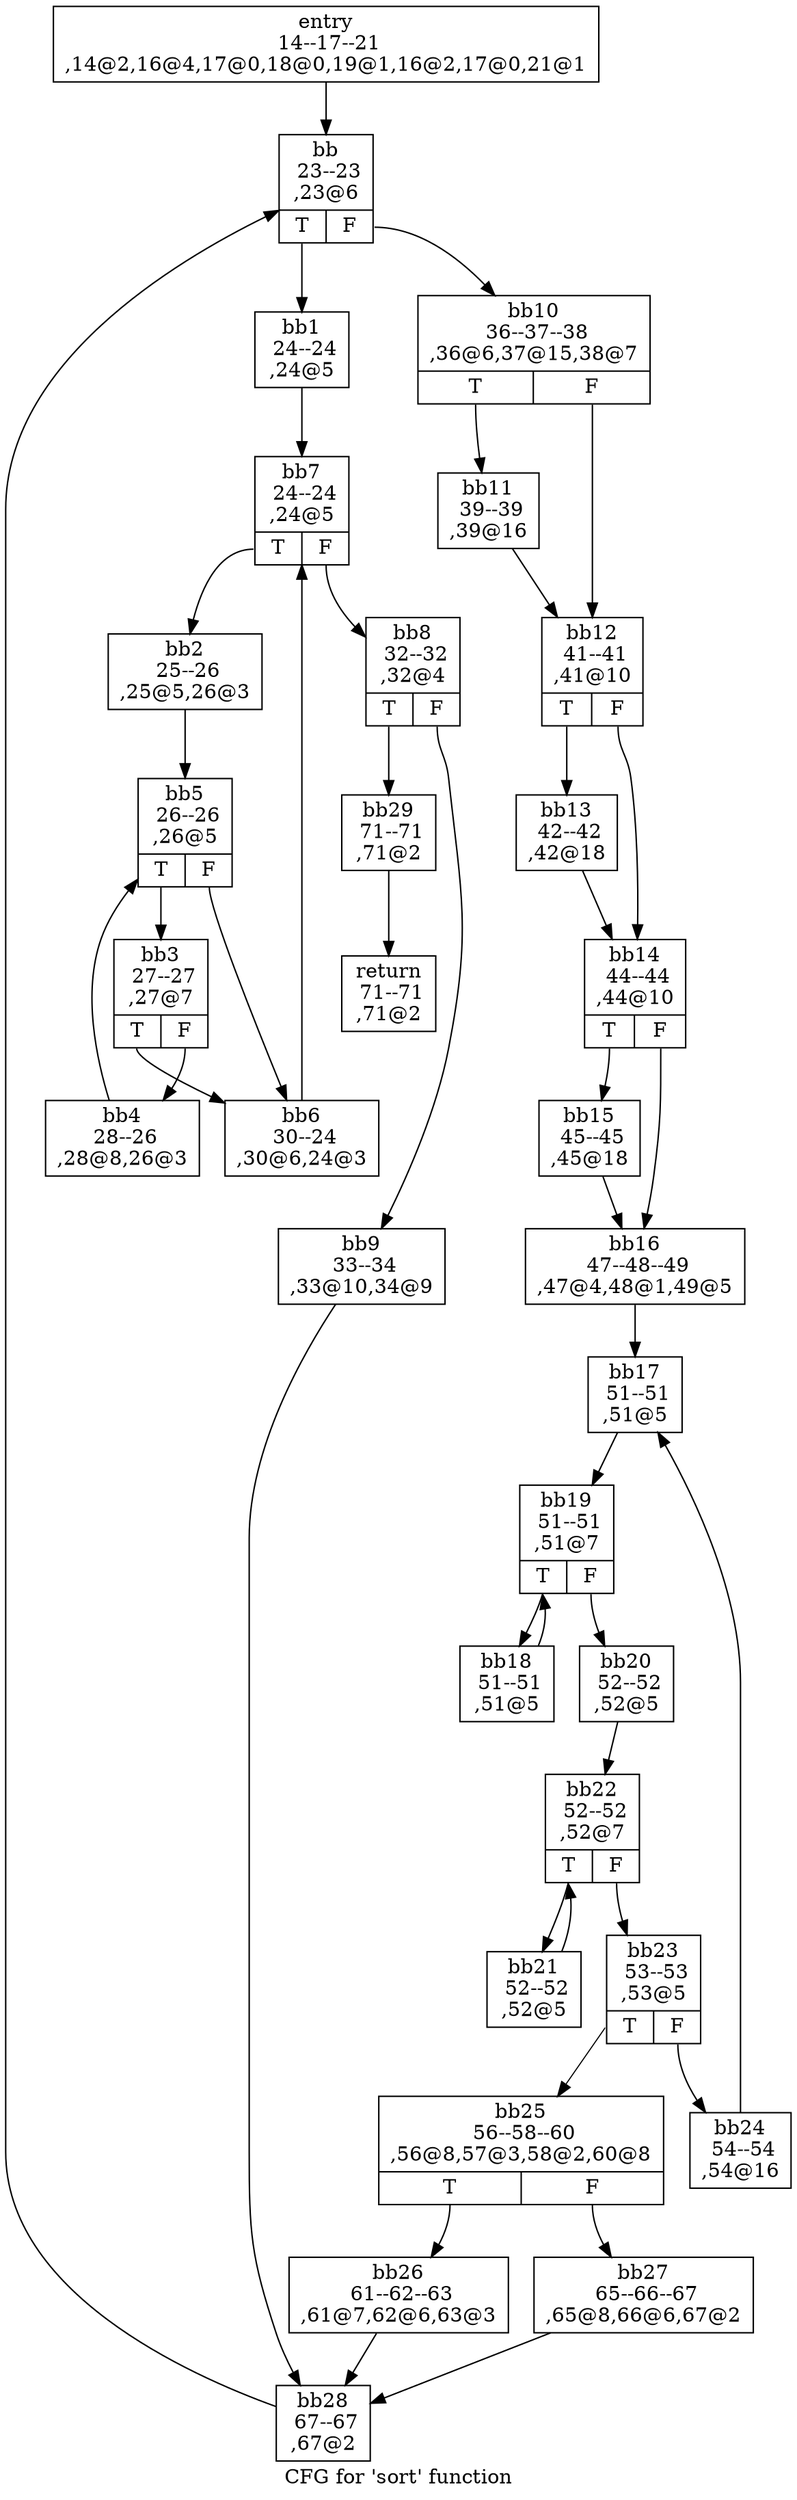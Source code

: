 digraph "CFG for 'sort' function" {
	label="CFG for 'sort' function";

	Node0x10080a830 [shape=record,label="{entry\n 14--17--21\n,14@2,16@4,17@0,18@0,19@1,16@2,17@0,21@1\n}"];
	Node0x10080a830 -> Node0x10080a880;
	Node0x10080a880 [shape=record,label="{bb\n 23--23\n,23@6\n|{<s0>T|<s1>F}}"];
	Node0x10080a880:s0 -> Node0x10080a8d0;
	Node0x10080a880:s1 -> Node0x10080aba0;
	Node0x10080a8d0 [shape=record,label="{bb1\n 24--24\n,24@5\n}"];
	Node0x10080a8d0 -> Node0x10080aab0;
	Node0x10080a920 [shape=record,label="{bb2\n 25--26\n,25@5,26@3\n}"];
	Node0x10080a920 -> Node0x10080aa10;
	Node0x10080a970 [shape=record,label="{bb3\n 27--27\n,27@7\n|{<s0>T|<s1>F}}"];
	Node0x10080a970:s0 -> Node0x10080aa60;
	Node0x10080a970:s1 -> Node0x10080a9c0;
	Node0x10080a9c0 [shape=record,label="{bb4\n 28--26\n,28@8,26@3\n}"];
	Node0x10080a9c0 -> Node0x10080aa10;
	Node0x10080aa10 [shape=record,label="{bb5\n 26--26\n,26@5\n|{<s0>T|<s1>F}}"];
	Node0x10080aa10:s0 -> Node0x10080a970;
	Node0x10080aa10:s1 -> Node0x10080aa60;
	Node0x10080aa60 [shape=record,label="{bb6\n 30--24\n,30@6,24@3\n}"];
	Node0x10080aa60 -> Node0x10080aab0;
	Node0x10080aab0 [shape=record,label="{bb7\n 24--24\n,24@5\n|{<s0>T|<s1>F}}"];
	Node0x10080aab0:s0 -> Node0x10080a920;
	Node0x10080aab0:s1 -> Node0x10080ab00;
	Node0x10080ab00 [shape=record,label="{bb8\n 32--32\n,32@4\n|{<s0>T|<s1>F}}"];
	Node0x10080ab00:s0 -> Node0x10080b190;
	Node0x10080ab00:s1 -> Node0x10080ab50;
	Node0x10080ab50 [shape=record,label="{bb9\n 33--34\n,33@10,34@9\n}"];
	Node0x10080ab50 -> Node0x10080b140;
	Node0x10080aba0 [shape=record,label="{bb10\n 36--37--38\n,36@6,37@15,38@7\n|{<s0>T|<s1>F}}"];
	Node0x10080aba0:s0 -> Node0x10080abf0;
	Node0x10080aba0:s1 -> Node0x10080ac40;
	Node0x10080abf0 [shape=record,label="{bb11\n 39--39\n,39@16\n}"];
	Node0x10080abf0 -> Node0x10080ac40;
	Node0x10080ac40 [shape=record,label="{bb12\n 41--41\n,41@10\n|{<s0>T|<s1>F}}"];
	Node0x10080ac40:s0 -> Node0x10080ac90;
	Node0x10080ac40:s1 -> Node0x10080ace0;
	Node0x10080ac90 [shape=record,label="{bb13\n 42--42\n,42@18\n}"];
	Node0x10080ac90 -> Node0x10080ace0;
	Node0x10080ace0 [shape=record,label="{bb14\n 44--44\n,44@10\n|{<s0>T|<s1>F}}"];
	Node0x10080ace0:s0 -> Node0x10080ad30;
	Node0x10080ace0:s1 -> Node0x10080ad80;
	Node0x10080ad30 [shape=record,label="{bb15\n 45--45\n,45@18\n}"];
	Node0x10080ad30 -> Node0x10080ad80;
	Node0x10080ad80 [shape=record,label="{bb16\n 47--48--49\n,47@4,48@1,49@5\n}"];
	Node0x10080ad80 -> Node0x10080add0;
	Node0x10080add0 [shape=record,label="{bb17\n 51--51\n,51@5\n}"];
	Node0x10080add0 -> Node0x10080ae70;
	Node0x10080ae20 [shape=record,label="{bb18\n 51--51\n,51@5\n}"];
	Node0x10080ae20 -> Node0x10080ae70;
	Node0x10080ae70 [shape=record,label="{bb19\n 51--51\n,51@7\n|{<s0>T|<s1>F}}"];
	Node0x10080ae70:s0 -> Node0x10080ae20;
	Node0x10080ae70:s1 -> Node0x10080aec0;
	Node0x10080aec0 [shape=record,label="{bb20\n 52--52\n,52@5\n}"];
	Node0x10080aec0 -> Node0x10080af60;
	Node0x10080af10 [shape=record,label="{bb21\n 52--52\n,52@5\n}"];
	Node0x10080af10 -> Node0x10080af60;
	Node0x10080af60 [shape=record,label="{bb22\n 52--52\n,52@7\n|{<s0>T|<s1>F}}"];
	Node0x10080af60:s0 -> Node0x10080af10;
	Node0x10080af60:s1 -> Node0x10080afb0;
	Node0x10080afb0 [shape=record,label="{bb23\n 53--53\n,53@5\n|{<s0>T|<s1>F}}"];
	Node0x10080afb0:s0 -> Node0x10080b050;
	Node0x10080afb0:s1 -> Node0x10080b000;
	Node0x10080b000 [shape=record,label="{bb24\n 54--54\n,54@16\n}"];
	Node0x10080b000 -> Node0x10080add0;
	Node0x10080b050 [shape=record,label="{bb25\n 56--58--60\n,56@8,57@3,58@2,60@8\n|{<s0>T|<s1>F}}"];
	Node0x10080b050:s0 -> Node0x10080b0a0;
	Node0x10080b050:s1 -> Node0x10080b0f0;
	Node0x10080b0a0 [shape=record,label="{bb26\n 61--62--63\n,61@7,62@6,63@3\n}"];
	Node0x10080b0a0 -> Node0x10080b140;
	Node0x10080b0f0 [shape=record,label="{bb27\n 65--66--67\n,65@8,66@6,67@2\n}"];
	Node0x10080b0f0 -> Node0x10080b140;
	Node0x10080b140 [shape=record,label="{bb28\n 67--67\n,67@2\n}"];
	Node0x10080b140 -> Node0x10080a880;
	Node0x10080b190 [shape=record,label="{bb29\n 71--71\n,71@2\n}"];
	Node0x10080b190 -> Node0x10080b1e0;
	Node0x10080b1e0 [shape=record,label="{return\n 71--71\n,71@2\n}"];
}
